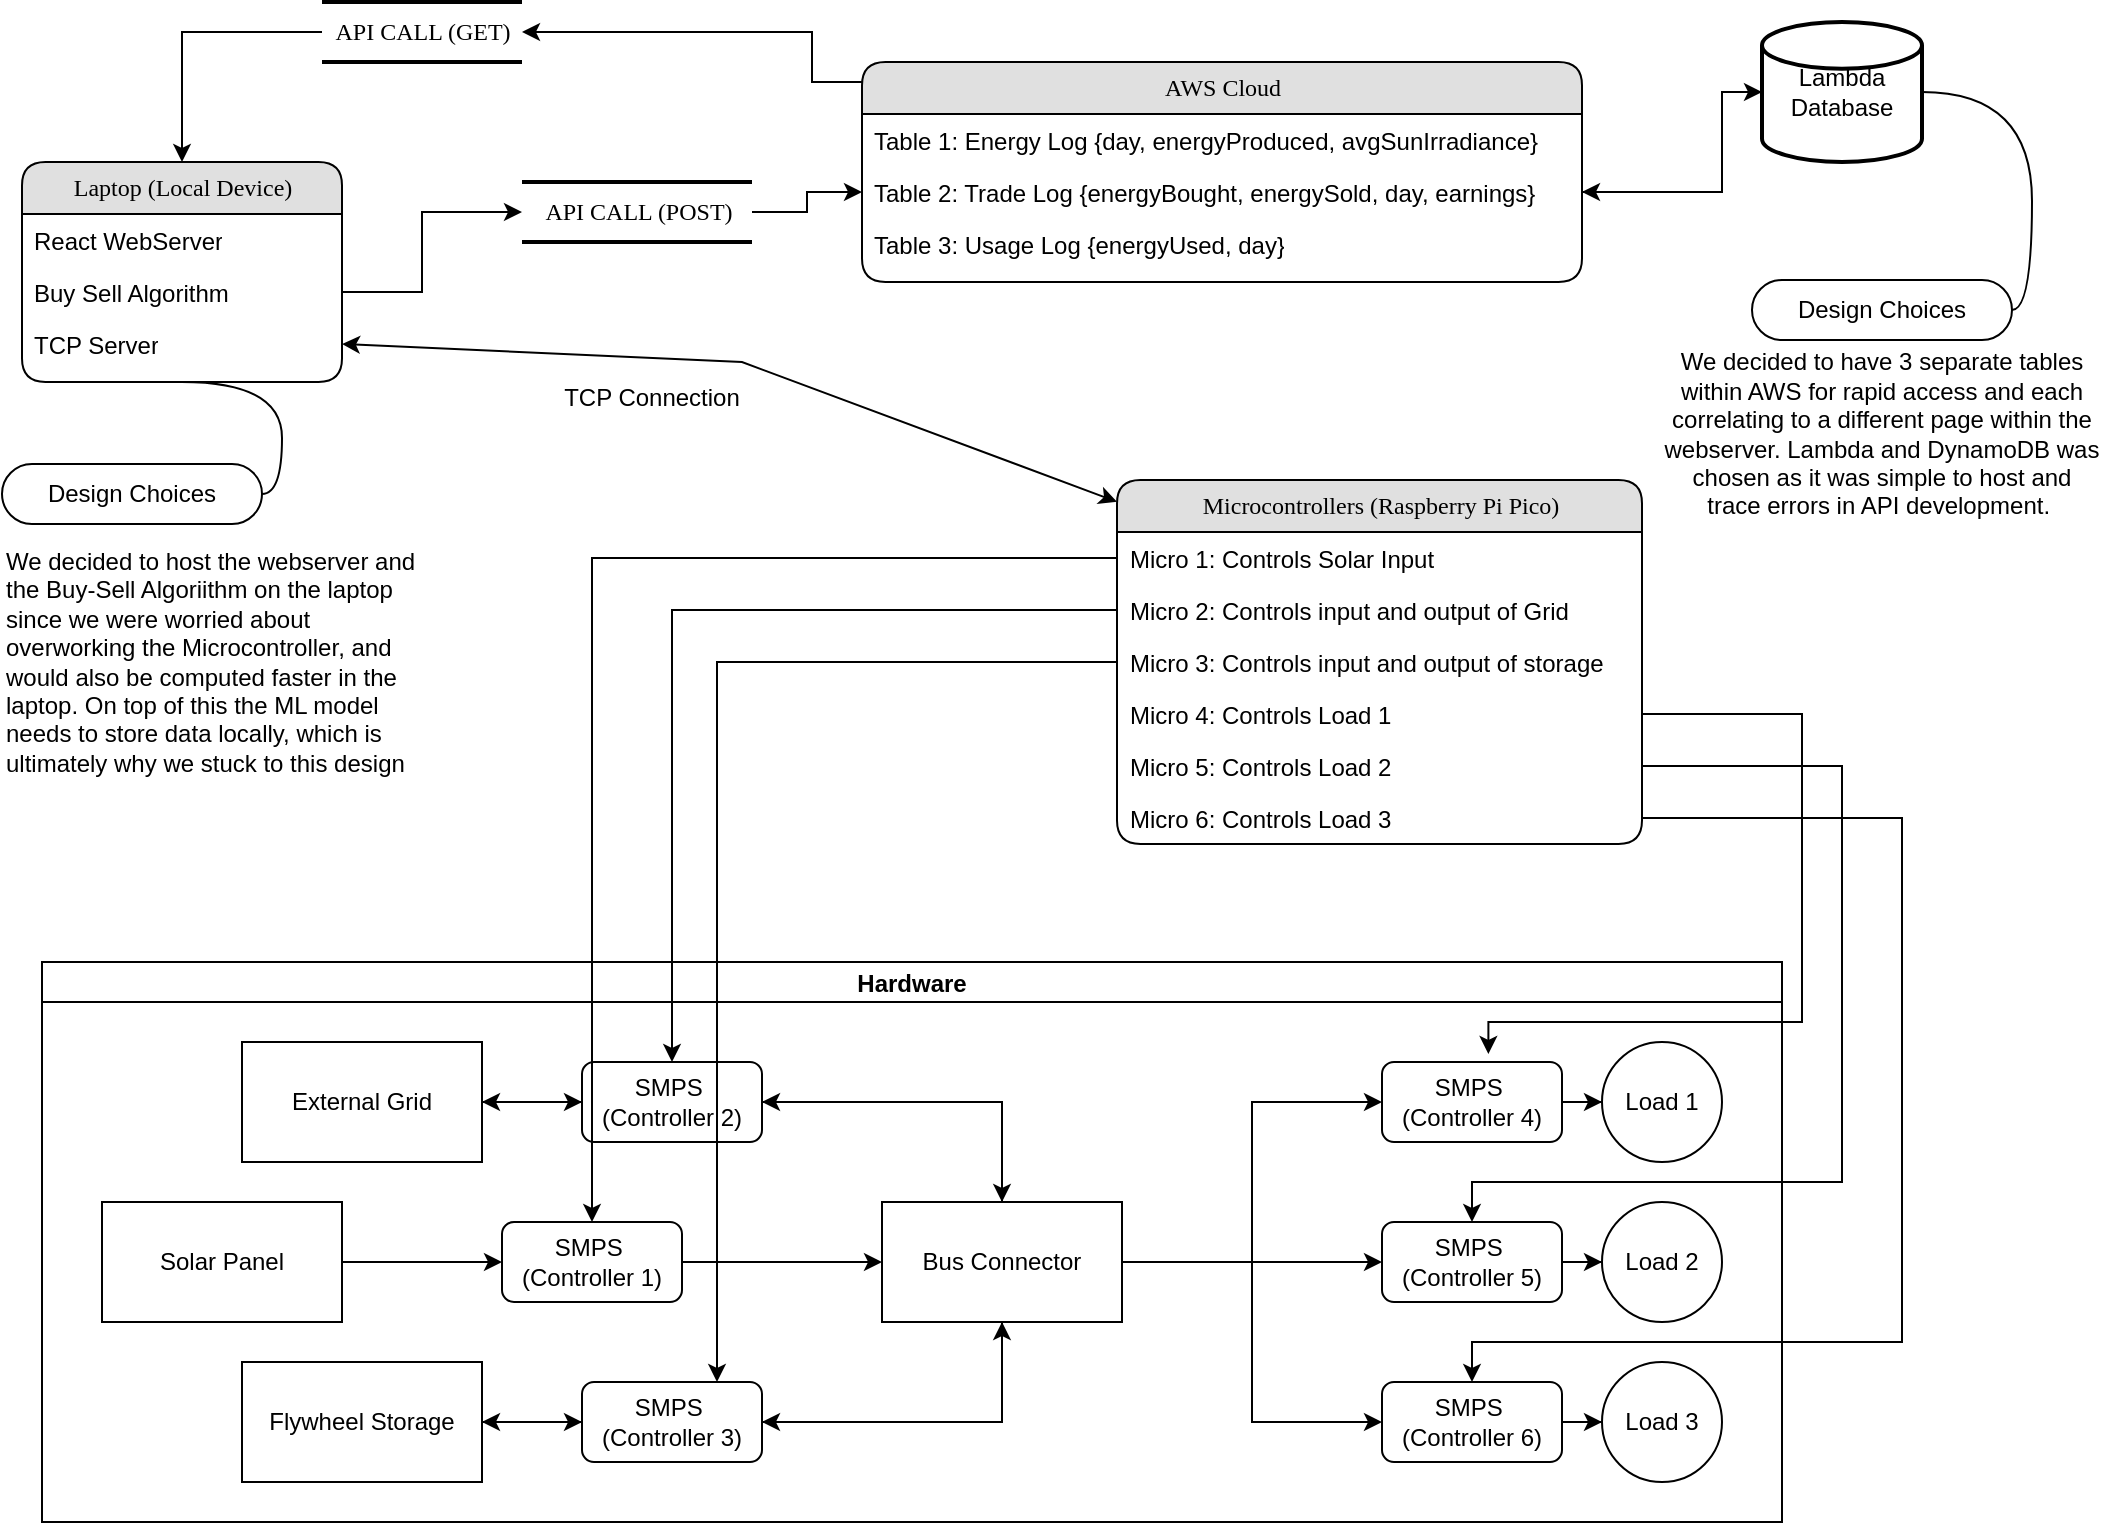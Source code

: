 <mxfile version="24.4.13" type="github">
  <diagram name="Page-1" id="5d7acffa-a066-3a61-03fe-96351882024d">
    <mxGraphModel dx="1434" dy="738" grid="1" gridSize="10" guides="1" tooltips="1" connect="1" arrows="1" fold="1" page="1" pageScale="1" pageWidth="1100" pageHeight="850" background="#ffffff" math="0" shadow="0">
      <root>
        <mxCell id="0" />
        <mxCell id="1" parent="0" />
        <mxCell id="gM_SMo16ki_0aqtKTnfX-9" style="edgeStyle=orthogonalEdgeStyle;rounded=0;orthogonalLoop=1;jettySize=auto;html=1;" parent="1" source="21ea969265ad0168-10" target="gM_SMo16ki_0aqtKTnfX-8" edge="1">
          <mxGeometry relative="1" as="geometry">
            <Array as="points">
              <mxPoint x="910" y="115" />
              <mxPoint x="910" y="65" />
            </Array>
          </mxGeometry>
        </mxCell>
        <mxCell id="gM_SMo16ki_0aqtKTnfX-71" style="edgeStyle=orthogonalEdgeStyle;rounded=0;orthogonalLoop=1;jettySize=auto;html=1;" parent="1" source="21ea969265ad0168-10" target="21ea969265ad0168-30" edge="1">
          <mxGeometry relative="1" as="geometry">
            <Array as="points">
              <mxPoint x="455" y="60" />
              <mxPoint x="455" y="35" />
            </Array>
          </mxGeometry>
        </mxCell>
        <mxCell id="21ea969265ad0168-10" value="AWS Cloud" style="swimlane;html=1;fontStyle=0;childLayout=stackLayout;horizontal=1;startSize=26;fillColor=#e0e0e0;horizontalStack=0;resizeParent=1;resizeLast=0;collapsible=1;marginBottom=0;swimlaneFillColor=#ffffff;align=center;rounded=1;shadow=0;comic=0;labelBackgroundColor=none;strokeWidth=1;fontFamily=Verdana;fontSize=12" parent="1" vertex="1">
          <mxGeometry x="480" y="50" width="360" height="110" as="geometry" />
        </mxCell>
        <mxCell id="21ea969265ad0168-11" value="Table 1: Energy Log {day, energyProduced, avgSunIrradiance}" style="text;html=1;strokeColor=none;fillColor=none;spacingLeft=4;spacingRight=4;whiteSpace=wrap;overflow=hidden;rotatable=0;points=[[0,0.5],[1,0.5]];portConstraint=eastwest;" parent="21ea969265ad0168-10" vertex="1">
          <mxGeometry y="26" width="360" height="26" as="geometry" />
        </mxCell>
        <mxCell id="21ea969265ad0168-12" value="Table 2: Trade Log {energyBought, energySold, day, earnings}" style="text;html=1;strokeColor=none;fillColor=none;spacingLeft=4;spacingRight=4;whiteSpace=wrap;overflow=hidden;rotatable=0;points=[[0,0.5],[1,0.5]];portConstraint=eastwest;" parent="21ea969265ad0168-10" vertex="1">
          <mxGeometry y="52" width="360" height="26" as="geometry" />
        </mxCell>
        <mxCell id="21ea969265ad0168-52" value="Table 3: Usage Log {energyUsed, day}" style="text;html=1;strokeColor=none;fillColor=none;spacingLeft=4;spacingRight=4;whiteSpace=wrap;overflow=hidden;rotatable=0;points=[[0,0.5],[1,0.5]];portConstraint=eastwest;" parent="21ea969265ad0168-10" vertex="1">
          <mxGeometry y="78" width="360" height="26" as="geometry" />
        </mxCell>
        <mxCell id="21ea969265ad0168-14" value="Laptop (Local Device)" style="swimlane;html=1;fontStyle=0;childLayout=stackLayout;horizontal=1;startSize=26;fillColor=#e0e0e0;horizontalStack=0;resizeParent=1;resizeLast=0;collapsible=1;marginBottom=0;swimlaneFillColor=#ffffff;align=center;rounded=1;shadow=0;comic=0;labelBackgroundColor=none;strokeWidth=1;fontFamily=Verdana;fontSize=12" parent="1" vertex="1">
          <mxGeometry x="60" y="100" width="160" height="110" as="geometry" />
        </mxCell>
        <mxCell id="21ea969265ad0168-15" value="React WebServer" style="text;html=1;strokeColor=none;fillColor=none;spacingLeft=4;spacingRight=4;whiteSpace=wrap;overflow=hidden;rotatable=0;points=[[0,0.5],[1,0.5]];portConstraint=eastwest;" parent="21ea969265ad0168-14" vertex="1">
          <mxGeometry y="26" width="160" height="26" as="geometry" />
        </mxCell>
        <mxCell id="21ea969265ad0168-16" value="Buy Sell Algorithm" style="text;html=1;strokeColor=none;fillColor=none;spacingLeft=4;spacingRight=4;whiteSpace=wrap;overflow=hidden;rotatable=0;points=[[0,0.5],[1,0.5]];portConstraint=eastwest;" parent="21ea969265ad0168-14" vertex="1">
          <mxGeometry y="52" width="160" height="26" as="geometry" />
        </mxCell>
        <mxCell id="21ea969265ad0168-17" value="TCP Server" style="text;html=1;strokeColor=none;fillColor=none;spacingLeft=4;spacingRight=4;whiteSpace=wrap;overflow=hidden;rotatable=0;points=[[0,0.5],[1,0.5]];portConstraint=eastwest;" parent="21ea969265ad0168-14" vertex="1">
          <mxGeometry y="78" width="160" height="26" as="geometry" />
        </mxCell>
        <mxCell id="21ea969265ad0168-22" value="Microcontrollers (Raspberry Pi Pico)" style="swimlane;html=1;fontStyle=0;childLayout=stackLayout;horizontal=1;startSize=26;fillColor=#e0e0e0;horizontalStack=0;resizeParent=1;resizeLast=0;collapsible=1;marginBottom=0;swimlaneFillColor=#ffffff;align=center;rounded=1;shadow=0;comic=0;labelBackgroundColor=none;strokeWidth=1;fontFamily=Verdana;fontSize=12" parent="1" vertex="1">
          <mxGeometry x="607.5" y="259" width="262.5" height="182" as="geometry">
            <mxRectangle x="310" y="320" width="260" height="30" as="alternateBounds" />
          </mxGeometry>
        </mxCell>
        <mxCell id="21ea969265ad0168-23" value="Micro 1: Controls Solar Input" style="text;html=1;strokeColor=none;fillColor=none;spacingLeft=4;spacingRight=4;whiteSpace=wrap;overflow=hidden;rotatable=0;points=[[0,0.5],[1,0.5]];portConstraint=eastwest;" parent="21ea969265ad0168-22" vertex="1">
          <mxGeometry y="26" width="262.5" height="26" as="geometry" />
        </mxCell>
        <mxCell id="21ea969265ad0168-24" value="Micro 2: Controls input and output of Grid&amp;nbsp;" style="text;html=1;strokeColor=none;fillColor=none;spacingLeft=4;spacingRight=4;whiteSpace=wrap;overflow=hidden;rotatable=0;points=[[0,0.5],[1,0.5]];portConstraint=eastwest;" parent="21ea969265ad0168-22" vertex="1">
          <mxGeometry y="52" width="262.5" height="26" as="geometry" />
        </mxCell>
        <mxCell id="gM_SMo16ki_0aqtKTnfX-16" value="&lt;div&gt;Micro 3: Controls input and output of storage&lt;/div&gt;" style="text;html=1;strokeColor=none;fillColor=none;spacingLeft=4;spacingRight=4;whiteSpace=wrap;overflow=hidden;rotatable=0;points=[[0,0.5],[1,0.5]];portConstraint=eastwest;" parent="21ea969265ad0168-22" vertex="1">
          <mxGeometry y="78" width="262.5" height="26" as="geometry" />
        </mxCell>
        <mxCell id="gM_SMo16ki_0aqtKTnfX-17" value="Micro 4: Controls Load 1" style="text;html=1;strokeColor=none;fillColor=none;spacingLeft=4;spacingRight=4;whiteSpace=wrap;overflow=hidden;rotatable=0;points=[[0,0.5],[1,0.5]];portConstraint=eastwest;" parent="21ea969265ad0168-22" vertex="1">
          <mxGeometry y="104" width="262.5" height="26" as="geometry" />
        </mxCell>
        <mxCell id="gM_SMo16ki_0aqtKTnfX-18" value="Micro 5: Controls Load 2" style="text;html=1;strokeColor=none;fillColor=none;spacingLeft=4;spacingRight=4;whiteSpace=wrap;overflow=hidden;rotatable=0;points=[[0,0.5],[1,0.5]];portConstraint=eastwest;" parent="21ea969265ad0168-22" vertex="1">
          <mxGeometry y="130" width="262.5" height="26" as="geometry" />
        </mxCell>
        <mxCell id="gM_SMo16ki_0aqtKTnfX-19" value="Micro 6: Controls Load 3" style="text;html=1;strokeColor=none;fillColor=none;spacingLeft=4;spacingRight=4;whiteSpace=wrap;overflow=hidden;rotatable=0;points=[[0,0.5],[1,0.5]];portConstraint=eastwest;" parent="21ea969265ad0168-22" vertex="1">
          <mxGeometry y="156" width="262.5" height="26" as="geometry" />
        </mxCell>
        <mxCell id="gM_SMo16ki_0aqtKTnfX-72" style="edgeStyle=orthogonalEdgeStyle;rounded=0;orthogonalLoop=1;jettySize=auto;html=1;entryX=0.5;entryY=0;entryDx=0;entryDy=0;" parent="1" source="21ea969265ad0168-30" target="21ea969265ad0168-14" edge="1">
          <mxGeometry relative="1" as="geometry">
            <Array as="points">
              <mxPoint x="140" y="35" />
            </Array>
          </mxGeometry>
        </mxCell>
        <mxCell id="21ea969265ad0168-30" value="API CALL (GET)" style="html=1;rounded=0;shadow=0;comic=0;labelBackgroundColor=none;strokeWidth=2;fontFamily=Verdana;fontSize=12;align=center;shape=mxgraph.ios7ui.horLines;" parent="1" vertex="1">
          <mxGeometry x="210" y="20" width="100" height="30" as="geometry" />
        </mxCell>
        <mxCell id="gM_SMo16ki_0aqtKTnfX-1" value="Hardware" style="swimlane;startSize=20;horizontal=1;containerType=tree;newEdgeStyle={&quot;edgeStyle&quot;:&quot;elbowEdgeStyle&quot;,&quot;startArrow&quot;:&quot;none&quot;,&quot;endArrow&quot;:&quot;none&quot;};" parent="1" vertex="1">
          <mxGeometry x="70" y="500" width="870" height="280" as="geometry" />
        </mxCell>
        <UserObject label="Solar Panel" treeRoot="1" id="gM_SMo16ki_0aqtKTnfX-4">
          <mxCell style="whiteSpace=wrap;html=1;align=center;treeFolding=1;treeMoving=1;newEdgeStyle={&quot;edgeStyle&quot;:&quot;elbowEdgeStyle&quot;,&quot;startArrow&quot;:&quot;none&quot;,&quot;endArrow&quot;:&quot;none&quot;};" parent="gM_SMo16ki_0aqtKTnfX-1" vertex="1">
            <mxGeometry x="30" y="120" width="120" height="60" as="geometry" />
          </mxCell>
        </UserObject>
        <mxCell id="gM_SMo16ki_0aqtKTnfX-34" style="edgeStyle=orthogonalEdgeStyle;rounded=0;orthogonalLoop=1;jettySize=auto;html=1;entryX=0;entryY=0.5;entryDx=0;entryDy=0;" parent="gM_SMo16ki_0aqtKTnfX-1" source="gM_SMo16ki_0aqtKTnfX-20" target="gM_SMo16ki_0aqtKTnfX-32" edge="1">
          <mxGeometry relative="1" as="geometry" />
        </mxCell>
        <mxCell id="gM_SMo16ki_0aqtKTnfX-20" value="SMPS&amp;nbsp;&lt;br&gt;(Controller 1)" style="rounded=1;whiteSpace=wrap;html=1;" parent="gM_SMo16ki_0aqtKTnfX-1" vertex="1">
          <mxGeometry x="230" y="130" width="90" height="40" as="geometry" />
        </mxCell>
        <mxCell id="gM_SMo16ki_0aqtKTnfX-22" value="" style="endArrow=classic;html=1;rounded=0;exitX=1;exitY=0.5;exitDx=0;exitDy=0;entryX=0;entryY=0.5;entryDx=0;entryDy=0;" parent="gM_SMo16ki_0aqtKTnfX-1" source="gM_SMo16ki_0aqtKTnfX-4" target="gM_SMo16ki_0aqtKTnfX-20" edge="1">
          <mxGeometry width="50" height="50" relative="1" as="geometry">
            <mxPoint x="360" y="110" as="sourcePoint" />
            <mxPoint x="410" y="60" as="targetPoint" />
            <Array as="points" />
          </mxGeometry>
        </mxCell>
        <mxCell id="gM_SMo16ki_0aqtKTnfX-27" style="edgeStyle=orthogonalEdgeStyle;rounded=0;orthogonalLoop=1;jettySize=auto;html=1;entryX=0;entryY=0.5;entryDx=0;entryDy=0;" parent="gM_SMo16ki_0aqtKTnfX-1" source="gM_SMo16ki_0aqtKTnfX-23" target="gM_SMo16ki_0aqtKTnfX-26" edge="1">
          <mxGeometry relative="1" as="geometry" />
        </mxCell>
        <mxCell id="gM_SMo16ki_0aqtKTnfX-23" value="External Grid" style="rounded=0;whiteSpace=wrap;html=1;" parent="gM_SMo16ki_0aqtKTnfX-1" vertex="1">
          <mxGeometry x="100" y="40" width="120" height="60" as="geometry" />
        </mxCell>
        <mxCell id="gM_SMo16ki_0aqtKTnfX-31" style="edgeStyle=orthogonalEdgeStyle;rounded=0;orthogonalLoop=1;jettySize=auto;html=1;entryX=0;entryY=0.5;entryDx=0;entryDy=0;" parent="gM_SMo16ki_0aqtKTnfX-1" source="gM_SMo16ki_0aqtKTnfX-24" target="gM_SMo16ki_0aqtKTnfX-28" edge="1">
          <mxGeometry relative="1" as="geometry" />
        </mxCell>
        <mxCell id="gM_SMo16ki_0aqtKTnfX-24" value="Flywheel Storage" style="rounded=0;whiteSpace=wrap;html=1;" parent="gM_SMo16ki_0aqtKTnfX-1" vertex="1">
          <mxGeometry x="100" y="200" width="120" height="60" as="geometry" />
        </mxCell>
        <mxCell id="gM_SMo16ki_0aqtKTnfX-33" style="edgeStyle=orthogonalEdgeStyle;rounded=0;orthogonalLoop=1;jettySize=auto;html=1;entryX=0.5;entryY=0;entryDx=0;entryDy=0;" parent="gM_SMo16ki_0aqtKTnfX-1" source="gM_SMo16ki_0aqtKTnfX-26" target="gM_SMo16ki_0aqtKTnfX-32" edge="1">
          <mxGeometry relative="1" as="geometry" />
        </mxCell>
        <mxCell id="gM_SMo16ki_0aqtKTnfX-60" style="edgeStyle=orthogonalEdgeStyle;rounded=0;orthogonalLoop=1;jettySize=auto;html=1;entryX=1;entryY=0.5;entryDx=0;entryDy=0;" parent="gM_SMo16ki_0aqtKTnfX-1" source="gM_SMo16ki_0aqtKTnfX-26" target="gM_SMo16ki_0aqtKTnfX-23" edge="1">
          <mxGeometry relative="1" as="geometry" />
        </mxCell>
        <mxCell id="gM_SMo16ki_0aqtKTnfX-26" value="SMPS&amp;nbsp;&lt;br&gt;(Controller 2)" style="rounded=1;whiteSpace=wrap;html=1;" parent="gM_SMo16ki_0aqtKTnfX-1" vertex="1">
          <mxGeometry x="270" y="50" width="90" height="40" as="geometry" />
        </mxCell>
        <mxCell id="gM_SMo16ki_0aqtKTnfX-35" style="edgeStyle=orthogonalEdgeStyle;rounded=0;orthogonalLoop=1;jettySize=auto;html=1;entryX=0.5;entryY=1;entryDx=0;entryDy=0;" parent="gM_SMo16ki_0aqtKTnfX-1" source="gM_SMo16ki_0aqtKTnfX-28" target="gM_SMo16ki_0aqtKTnfX-32" edge="1">
          <mxGeometry relative="1" as="geometry" />
        </mxCell>
        <mxCell id="gM_SMo16ki_0aqtKTnfX-63" style="edgeStyle=orthogonalEdgeStyle;rounded=0;orthogonalLoop=1;jettySize=auto;html=1;entryX=1;entryY=0.5;entryDx=0;entryDy=0;" parent="gM_SMo16ki_0aqtKTnfX-1" source="gM_SMo16ki_0aqtKTnfX-28" target="gM_SMo16ki_0aqtKTnfX-24" edge="1">
          <mxGeometry relative="1" as="geometry" />
        </mxCell>
        <mxCell id="gM_SMo16ki_0aqtKTnfX-28" value="SMPS&amp;nbsp;&lt;br&gt;(Controller 3)" style="rounded=1;whiteSpace=wrap;html=1;" parent="gM_SMo16ki_0aqtKTnfX-1" vertex="1">
          <mxGeometry x="270" y="210" width="90" height="40" as="geometry" />
        </mxCell>
        <mxCell id="gM_SMo16ki_0aqtKTnfX-50" style="edgeStyle=orthogonalEdgeStyle;rounded=0;orthogonalLoop=1;jettySize=auto;html=1;entryX=0;entryY=0.5;entryDx=0;entryDy=0;" parent="gM_SMo16ki_0aqtKTnfX-1" source="gM_SMo16ki_0aqtKTnfX-32" target="gM_SMo16ki_0aqtKTnfX-47" edge="1">
          <mxGeometry relative="1" as="geometry" />
        </mxCell>
        <mxCell id="gM_SMo16ki_0aqtKTnfX-51" style="edgeStyle=orthogonalEdgeStyle;rounded=0;orthogonalLoop=1;jettySize=auto;html=1;entryX=0;entryY=0.5;entryDx=0;entryDy=0;" parent="gM_SMo16ki_0aqtKTnfX-1" source="gM_SMo16ki_0aqtKTnfX-32" target="gM_SMo16ki_0aqtKTnfX-48" edge="1">
          <mxGeometry relative="1" as="geometry" />
        </mxCell>
        <mxCell id="gM_SMo16ki_0aqtKTnfX-59" style="edgeStyle=orthogonalEdgeStyle;rounded=0;orthogonalLoop=1;jettySize=auto;html=1;entryX=0;entryY=0.5;entryDx=0;entryDy=0;" parent="gM_SMo16ki_0aqtKTnfX-1" source="gM_SMo16ki_0aqtKTnfX-32" target="gM_SMo16ki_0aqtKTnfX-49" edge="1">
          <mxGeometry relative="1" as="geometry" />
        </mxCell>
        <mxCell id="gM_SMo16ki_0aqtKTnfX-61" style="edgeStyle=orthogonalEdgeStyle;rounded=0;orthogonalLoop=1;jettySize=auto;html=1;entryX=1;entryY=0.5;entryDx=0;entryDy=0;" parent="gM_SMo16ki_0aqtKTnfX-1" source="gM_SMo16ki_0aqtKTnfX-32" target="gM_SMo16ki_0aqtKTnfX-26" edge="1">
          <mxGeometry relative="1" as="geometry">
            <Array as="points">
              <mxPoint x="480" y="70" />
            </Array>
          </mxGeometry>
        </mxCell>
        <mxCell id="gM_SMo16ki_0aqtKTnfX-62" style="edgeStyle=orthogonalEdgeStyle;rounded=0;orthogonalLoop=1;jettySize=auto;html=1;" parent="gM_SMo16ki_0aqtKTnfX-1" source="gM_SMo16ki_0aqtKTnfX-32" edge="1">
          <mxGeometry relative="1" as="geometry">
            <mxPoint x="360" y="230" as="targetPoint" />
            <Array as="points">
              <mxPoint x="480" y="230" />
            </Array>
          </mxGeometry>
        </mxCell>
        <mxCell id="gM_SMo16ki_0aqtKTnfX-32" value="Bus Connector" style="rounded=0;whiteSpace=wrap;html=1;" parent="gM_SMo16ki_0aqtKTnfX-1" vertex="1">
          <mxGeometry x="420" y="120" width="120" height="60" as="geometry" />
        </mxCell>
        <mxCell id="gM_SMo16ki_0aqtKTnfX-39" value="Load 1" style="ellipse;whiteSpace=wrap;html=1;aspect=fixed;" parent="gM_SMo16ki_0aqtKTnfX-1" vertex="1">
          <mxGeometry x="780" y="40" width="60" height="60" as="geometry" />
        </mxCell>
        <mxCell id="gM_SMo16ki_0aqtKTnfX-43" value="Load 2" style="ellipse;whiteSpace=wrap;html=1;aspect=fixed;" parent="gM_SMo16ki_0aqtKTnfX-1" vertex="1">
          <mxGeometry x="780" y="120" width="60" height="60" as="geometry" />
        </mxCell>
        <mxCell id="gM_SMo16ki_0aqtKTnfX-42" value="Load 3" style="ellipse;whiteSpace=wrap;html=1;aspect=fixed;" parent="gM_SMo16ki_0aqtKTnfX-1" vertex="1">
          <mxGeometry x="780" y="200" width="60" height="60" as="geometry" />
        </mxCell>
        <mxCell id="gM_SMo16ki_0aqtKTnfX-57" style="edgeStyle=orthogonalEdgeStyle;rounded=0;orthogonalLoop=1;jettySize=auto;html=1;" parent="gM_SMo16ki_0aqtKTnfX-1" source="gM_SMo16ki_0aqtKTnfX-47" target="gM_SMo16ki_0aqtKTnfX-39" edge="1">
          <mxGeometry relative="1" as="geometry" />
        </mxCell>
        <mxCell id="gM_SMo16ki_0aqtKTnfX-47" value="SMPS&amp;nbsp;&lt;br&gt;(Controller 4)" style="rounded=1;whiteSpace=wrap;html=1;" parent="gM_SMo16ki_0aqtKTnfX-1" vertex="1">
          <mxGeometry x="670" y="50" width="90" height="40" as="geometry" />
        </mxCell>
        <mxCell id="gM_SMo16ki_0aqtKTnfX-58" style="edgeStyle=orthogonalEdgeStyle;rounded=0;orthogonalLoop=1;jettySize=auto;html=1;entryX=0;entryY=0.5;entryDx=0;entryDy=0;" parent="gM_SMo16ki_0aqtKTnfX-1" source="gM_SMo16ki_0aqtKTnfX-48" target="gM_SMo16ki_0aqtKTnfX-43" edge="1">
          <mxGeometry relative="1" as="geometry" />
        </mxCell>
        <mxCell id="gM_SMo16ki_0aqtKTnfX-48" value="SMPS&amp;nbsp;&lt;br&gt;(Controller 5)" style="rounded=1;whiteSpace=wrap;html=1;" parent="gM_SMo16ki_0aqtKTnfX-1" vertex="1">
          <mxGeometry x="670" y="130" width="90" height="40" as="geometry" />
        </mxCell>
        <mxCell id="gM_SMo16ki_0aqtKTnfX-53" style="edgeStyle=orthogonalEdgeStyle;rounded=0;orthogonalLoop=1;jettySize=auto;html=1;" parent="gM_SMo16ki_0aqtKTnfX-1" source="gM_SMo16ki_0aqtKTnfX-49" target="gM_SMo16ki_0aqtKTnfX-42" edge="1">
          <mxGeometry relative="1" as="geometry" />
        </mxCell>
        <mxCell id="gM_SMo16ki_0aqtKTnfX-49" value="SMPS&amp;nbsp;&lt;br&gt;(Controller 6)" style="rounded=1;whiteSpace=wrap;html=1;" parent="gM_SMo16ki_0aqtKTnfX-1" vertex="1">
          <mxGeometry x="670" y="210" width="90" height="40" as="geometry" />
        </mxCell>
        <mxCell id="gM_SMo16ki_0aqtKTnfX-73" style="edgeStyle=orthogonalEdgeStyle;rounded=0;orthogonalLoop=1;jettySize=auto;html=1;entryX=1;entryY=0.5;entryDx=0;entryDy=0;" parent="1" source="gM_SMo16ki_0aqtKTnfX-8" target="21ea969265ad0168-12" edge="1">
          <mxGeometry relative="1" as="geometry">
            <Array as="points">
              <mxPoint x="910" y="65" />
              <mxPoint x="910" y="115" />
            </Array>
          </mxGeometry>
        </mxCell>
        <mxCell id="gM_SMo16ki_0aqtKTnfX-8" value="Lambda Database" style="strokeWidth=2;html=1;shape=mxgraph.flowchart.database;whiteSpace=wrap;" parent="1" vertex="1">
          <mxGeometry x="930" y="30" width="80" height="70" as="geometry" />
        </mxCell>
        <mxCell id="gM_SMo16ki_0aqtKTnfX-64" value="TCP Connection" style="text;html=1;align=center;verticalAlign=middle;whiteSpace=wrap;rounded=0;" parent="1" vertex="1">
          <mxGeometry x="310" y="200" width="130" height="36" as="geometry" />
        </mxCell>
        <mxCell id="gM_SMo16ki_0aqtKTnfX-65" style="edgeStyle=orthogonalEdgeStyle;rounded=0;orthogonalLoop=1;jettySize=auto;html=1;entryX=0.5;entryY=0;entryDx=0;entryDy=0;" parent="1" source="21ea969265ad0168-23" target="gM_SMo16ki_0aqtKTnfX-20" edge="1">
          <mxGeometry relative="1" as="geometry" />
        </mxCell>
        <mxCell id="gM_SMo16ki_0aqtKTnfX-66" style="edgeStyle=orthogonalEdgeStyle;rounded=0;orthogonalLoop=1;jettySize=auto;html=1;entryX=0.5;entryY=0;entryDx=0;entryDy=0;" parent="1" source="21ea969265ad0168-24" target="gM_SMo16ki_0aqtKTnfX-26" edge="1">
          <mxGeometry relative="1" as="geometry" />
        </mxCell>
        <mxCell id="gM_SMo16ki_0aqtKTnfX-68" style="edgeStyle=orthogonalEdgeStyle;rounded=0;orthogonalLoop=1;jettySize=auto;html=1;entryX=0.75;entryY=0;entryDx=0;entryDy=0;" parent="1" source="gM_SMo16ki_0aqtKTnfX-16" target="gM_SMo16ki_0aqtKTnfX-28" edge="1">
          <mxGeometry relative="1" as="geometry" />
        </mxCell>
        <mxCell id="gM_SMo16ki_0aqtKTnfX-81" style="edgeStyle=orthogonalEdgeStyle;rounded=0;orthogonalLoop=1;jettySize=auto;html=1;entryX=0;entryY=0.5;entryDx=0;entryDy=0;" parent="1" source="gM_SMo16ki_0aqtKTnfX-75" target="21ea969265ad0168-12" edge="1">
          <mxGeometry relative="1" as="geometry" />
        </mxCell>
        <mxCell id="gM_SMo16ki_0aqtKTnfX-75" value="API CALL (POST)" style="html=1;rounded=0;shadow=0;comic=0;labelBackgroundColor=none;strokeWidth=2;fontFamily=Verdana;fontSize=12;align=center;shape=mxgraph.ios7ui.horLines;" parent="1" vertex="1">
          <mxGeometry x="310" y="110" width="115" height="30" as="geometry" />
        </mxCell>
        <mxCell id="gM_SMo16ki_0aqtKTnfX-76" style="edgeStyle=orthogonalEdgeStyle;rounded=0;orthogonalLoop=1;jettySize=auto;html=1;entryX=0.591;entryY=-0.1;entryDx=0;entryDy=0;entryPerimeter=0;" parent="1" source="gM_SMo16ki_0aqtKTnfX-17" target="gM_SMo16ki_0aqtKTnfX-47" edge="1">
          <mxGeometry relative="1" as="geometry">
            <Array as="points">
              <mxPoint x="950" y="376" />
              <mxPoint x="950" y="530" />
              <mxPoint x="793" y="530" />
            </Array>
          </mxGeometry>
        </mxCell>
        <mxCell id="gM_SMo16ki_0aqtKTnfX-77" style="edgeStyle=orthogonalEdgeStyle;rounded=0;orthogonalLoop=1;jettySize=auto;html=1;entryX=0.5;entryY=0;entryDx=0;entryDy=0;" parent="1" source="gM_SMo16ki_0aqtKTnfX-18" target="gM_SMo16ki_0aqtKTnfX-48" edge="1">
          <mxGeometry relative="1" as="geometry">
            <Array as="points">
              <mxPoint x="970" y="402" />
              <mxPoint x="970" y="610" />
              <mxPoint x="785" y="610" />
            </Array>
          </mxGeometry>
        </mxCell>
        <mxCell id="gM_SMo16ki_0aqtKTnfX-78" style="edgeStyle=orthogonalEdgeStyle;rounded=0;orthogonalLoop=1;jettySize=auto;html=1;entryX=0.5;entryY=0;entryDx=0;entryDy=0;" parent="1" source="gM_SMo16ki_0aqtKTnfX-19" target="gM_SMo16ki_0aqtKTnfX-49" edge="1">
          <mxGeometry relative="1" as="geometry">
            <Array as="points">
              <mxPoint x="1000" y="428" />
              <mxPoint x="1000" y="690" />
              <mxPoint x="785" y="690" />
            </Array>
          </mxGeometry>
        </mxCell>
        <mxCell id="gM_SMo16ki_0aqtKTnfX-80" style="edgeStyle=orthogonalEdgeStyle;rounded=0;orthogonalLoop=1;jettySize=auto;html=1;" parent="1" source="21ea969265ad0168-16" target="gM_SMo16ki_0aqtKTnfX-75" edge="1">
          <mxGeometry relative="1" as="geometry">
            <Array as="points">
              <mxPoint x="260" y="165" />
              <mxPoint x="260" y="125" />
            </Array>
          </mxGeometry>
        </mxCell>
        <mxCell id="gM_SMo16ki_0aqtKTnfX-82" value="Design Choices" style="whiteSpace=wrap;html=1;rounded=1;arcSize=50;align=center;verticalAlign=middle;strokeWidth=1;autosize=1;spacing=4;treeFolding=1;treeMoving=1;newEdgeStyle={&quot;edgeStyle&quot;:&quot;entityRelationEdgeStyle&quot;,&quot;startArrow&quot;:&quot;none&quot;,&quot;endArrow&quot;:&quot;none&quot;,&quot;segment&quot;:10,&quot;curved&quot;:1,&quot;sourcePerimeterSpacing&quot;:0,&quot;targetPerimeterSpacing&quot;:0};" parent="1" vertex="1">
          <mxGeometry x="925" y="159" width="130" height="30" as="geometry" />
        </mxCell>
        <mxCell id="gM_SMo16ki_0aqtKTnfX-83" value="" style="edgeStyle=entityRelationEdgeStyle;startArrow=none;endArrow=none;segment=10;curved=1;sourcePerimeterSpacing=0;targetPerimeterSpacing=0;rounded=0;exitX=1;exitY=0.5;exitDx=0;exitDy=0;exitPerimeter=0;" parent="1" source="gM_SMo16ki_0aqtKTnfX-8" target="gM_SMo16ki_0aqtKTnfX-82" edge="1">
          <mxGeometry relative="1" as="geometry">
            <mxPoint x="960" y="100" as="sourcePoint" />
          </mxGeometry>
        </mxCell>
        <mxCell id="gM_SMo16ki_0aqtKTnfX-87" style="edgeStyle=entityRelationEdgeStyle;rounded=0;orthogonalLoop=1;jettySize=auto;html=1;startArrow=none;endArrow=none;segment=10;curved=1;sourcePerimeterSpacing=0;targetPerimeterSpacing=0;entryX=0.5;entryY=1;entryDx=0;entryDy=0;" parent="1" source="gM_SMo16ki_0aqtKTnfX-84" target="21ea969265ad0168-14" edge="1">
          <mxGeometry relative="1" as="geometry" />
        </mxCell>
        <mxCell id="gM_SMo16ki_0aqtKTnfX-84" value="Design Choices" style="whiteSpace=wrap;html=1;rounded=1;arcSize=50;align=center;verticalAlign=middle;strokeWidth=1;autosize=1;spacing=4;treeFolding=1;treeMoving=1;newEdgeStyle={&quot;edgeStyle&quot;:&quot;entityRelationEdgeStyle&quot;,&quot;startArrow&quot;:&quot;none&quot;,&quot;endArrow&quot;:&quot;none&quot;,&quot;segment&quot;:10,&quot;curved&quot;:1,&quot;sourcePerimeterSpacing&quot;:0,&quot;targetPerimeterSpacing&quot;:0};" parent="1" vertex="1">
          <mxGeometry x="50" y="251" width="130" height="30" as="geometry" />
        </mxCell>
        <mxCell id="gM_SMo16ki_0aqtKTnfX-88" value="" style="endArrow=classic;startArrow=classic;html=1;rounded=0;exitX=1;exitY=0.5;exitDx=0;exitDy=0;entryX=0;entryY=0.06;entryDx=0;entryDy=0;entryPerimeter=0;" parent="1" source="21ea969265ad0168-17" target="21ea969265ad0168-22" edge="1">
          <mxGeometry width="50" height="50" relative="1" as="geometry">
            <mxPoint x="340" y="260" as="sourcePoint" />
            <mxPoint x="390" y="210" as="targetPoint" />
            <Array as="points">
              <mxPoint x="420" y="200" />
            </Array>
          </mxGeometry>
        </mxCell>
        <mxCell id="gM_SMo16ki_0aqtKTnfX-89" value="We decided to have 3 separate tables within AWS for rapid access and each correlating to a different page within the webserver. Lambda and DynamoDB was chosen as it was simple to host and trace errors in API development.&amp;nbsp;" style="text;html=1;align=center;verticalAlign=middle;whiteSpace=wrap;rounded=0;" parent="1" vertex="1">
          <mxGeometry x="880" y="189" width="220" height="94" as="geometry" />
        </mxCell>
        <mxCell id="tbWjV2BsAmesTfMCvsu3-2" value="We decided to host the webserver and the Buy-Sell Algoriithm on the laptop since we were worried about overworking the Microcontroller, and would also be computed faster in the laptop. On top of this the ML model needs to store data locally, which is ultimately why we stuck to this design" style="text;html=1;align=left;verticalAlign=middle;whiteSpace=wrap;rounded=0;" parent="1" vertex="1">
          <mxGeometry x="50" y="265.5" width="220" height="169" as="geometry" />
        </mxCell>
      </root>
    </mxGraphModel>
  </diagram>
</mxfile>
